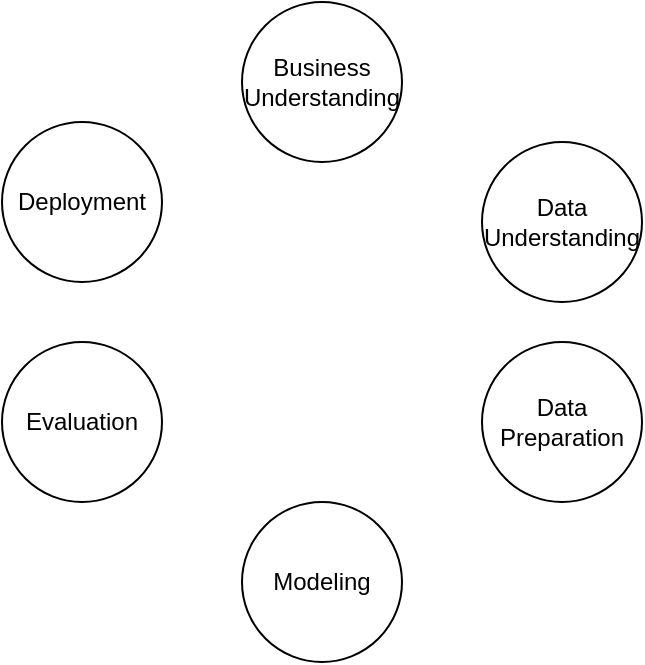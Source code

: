 <mxfile version="13.9.9" type="device"><diagram id="xipV5xg54KaXzelxqsYh" name="Page-1"><mxGraphModel dx="1106" dy="852" grid="1" gridSize="10" guides="1" tooltips="1" connect="1" arrows="1" fold="1" page="1" pageScale="1" pageWidth="850" pageHeight="1100" math="0" shadow="0"><root><mxCell id="0"/><mxCell id="1" parent="0"/><mxCell id="Ycy_zqWjh_iFJUeo4qgF-1" value="Business&lt;br&gt;Understanding" style="ellipse;whiteSpace=wrap;html=1;aspect=fixed;" vertex="1" parent="1"><mxGeometry x="400" y="110" width="80" height="80" as="geometry"/></mxCell><mxCell id="Ycy_zqWjh_iFJUeo4qgF-2" value="Data Understanding" style="ellipse;whiteSpace=wrap;html=1;aspect=fixed;" vertex="1" parent="1"><mxGeometry x="520" y="180" width="80" height="80" as="geometry"/></mxCell><mxCell id="Ycy_zqWjh_iFJUeo4qgF-3" value="Deployment" style="ellipse;whiteSpace=wrap;html=1;aspect=fixed;" vertex="1" parent="1"><mxGeometry x="280" y="170" width="80" height="80" as="geometry"/></mxCell><mxCell id="Ycy_zqWjh_iFJUeo4qgF-4" value="Evaluation" style="ellipse;whiteSpace=wrap;html=1;aspect=fixed;" vertex="1" parent="1"><mxGeometry x="280" y="280" width="80" height="80" as="geometry"/></mxCell><mxCell id="Ycy_zqWjh_iFJUeo4qgF-5" value="Modeling" style="ellipse;whiteSpace=wrap;html=1;aspect=fixed;" vertex="1" parent="1"><mxGeometry x="400" y="360" width="80" height="80" as="geometry"/></mxCell><mxCell id="Ycy_zqWjh_iFJUeo4qgF-6" value="Data Preparation" style="ellipse;whiteSpace=wrap;html=1;aspect=fixed;" vertex="1" parent="1"><mxGeometry x="520" y="280" width="80" height="80" as="geometry"/></mxCell></root></mxGraphModel></diagram></mxfile>